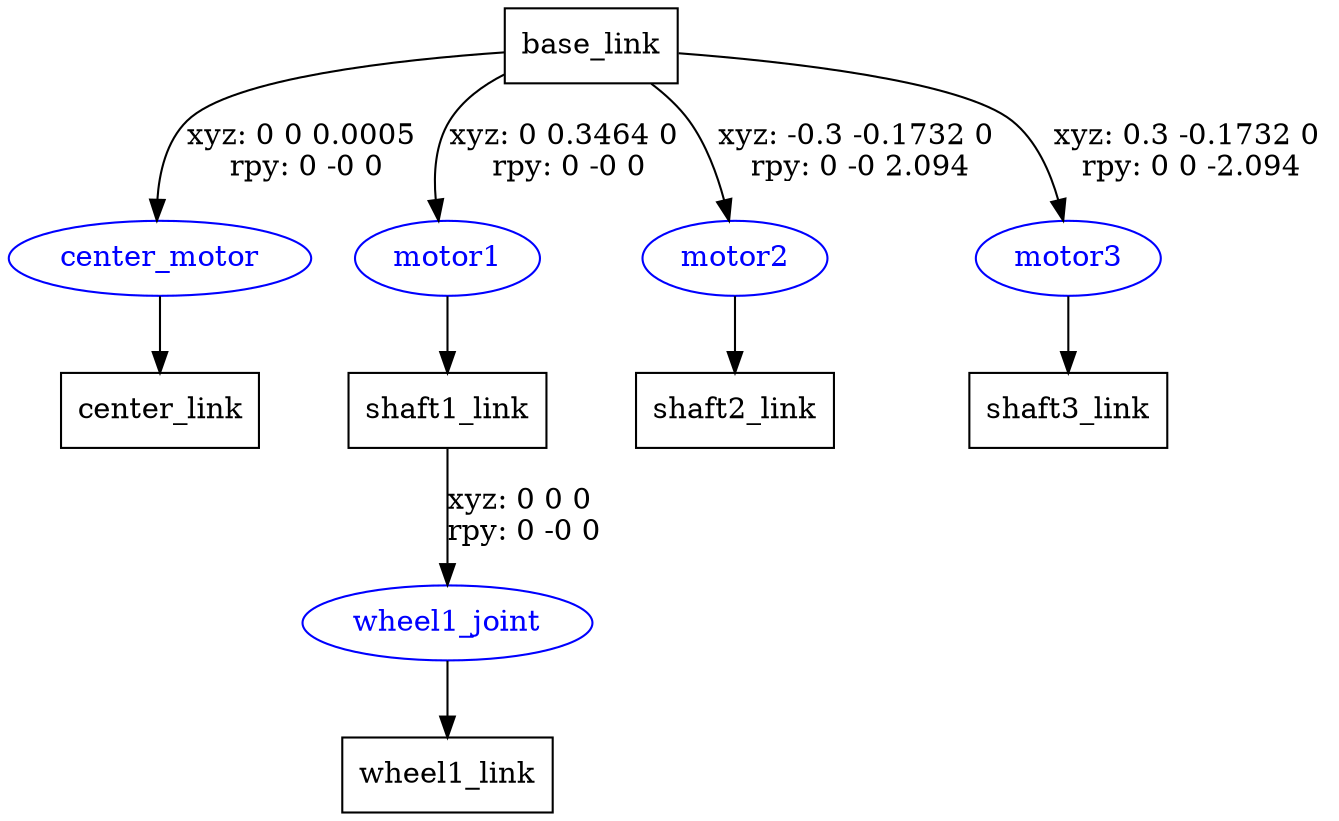 digraph G {
node [shape=box];
"base_link" [label="base_link"];
"center_link" [label="center_link"];
"shaft1_link" [label="shaft1_link"];
"wheel1_link" [label="wheel1_link"];
"shaft2_link" [label="shaft2_link"];
"shaft3_link" [label="shaft3_link"];
node [shape=ellipse, color=blue, fontcolor=blue];
"base_link" -> "center_motor" [label="xyz: 0 0 0.0005 \nrpy: 0 -0 0"]
"center_motor" -> "center_link"
"base_link" -> "motor1" [label="xyz: 0 0.3464 0 \nrpy: 0 -0 0"]
"motor1" -> "shaft1_link"
"shaft1_link" -> "wheel1_joint" [label="xyz: 0 0 0 \nrpy: 0 -0 0"]
"wheel1_joint" -> "wheel1_link"
"base_link" -> "motor2" [label="xyz: -0.3 -0.1732 0 \nrpy: 0 -0 2.094"]
"motor2" -> "shaft2_link"
"base_link" -> "motor3" [label="xyz: 0.3 -0.1732 0 \nrpy: 0 0 -2.094"]
"motor3" -> "shaft3_link"
}

